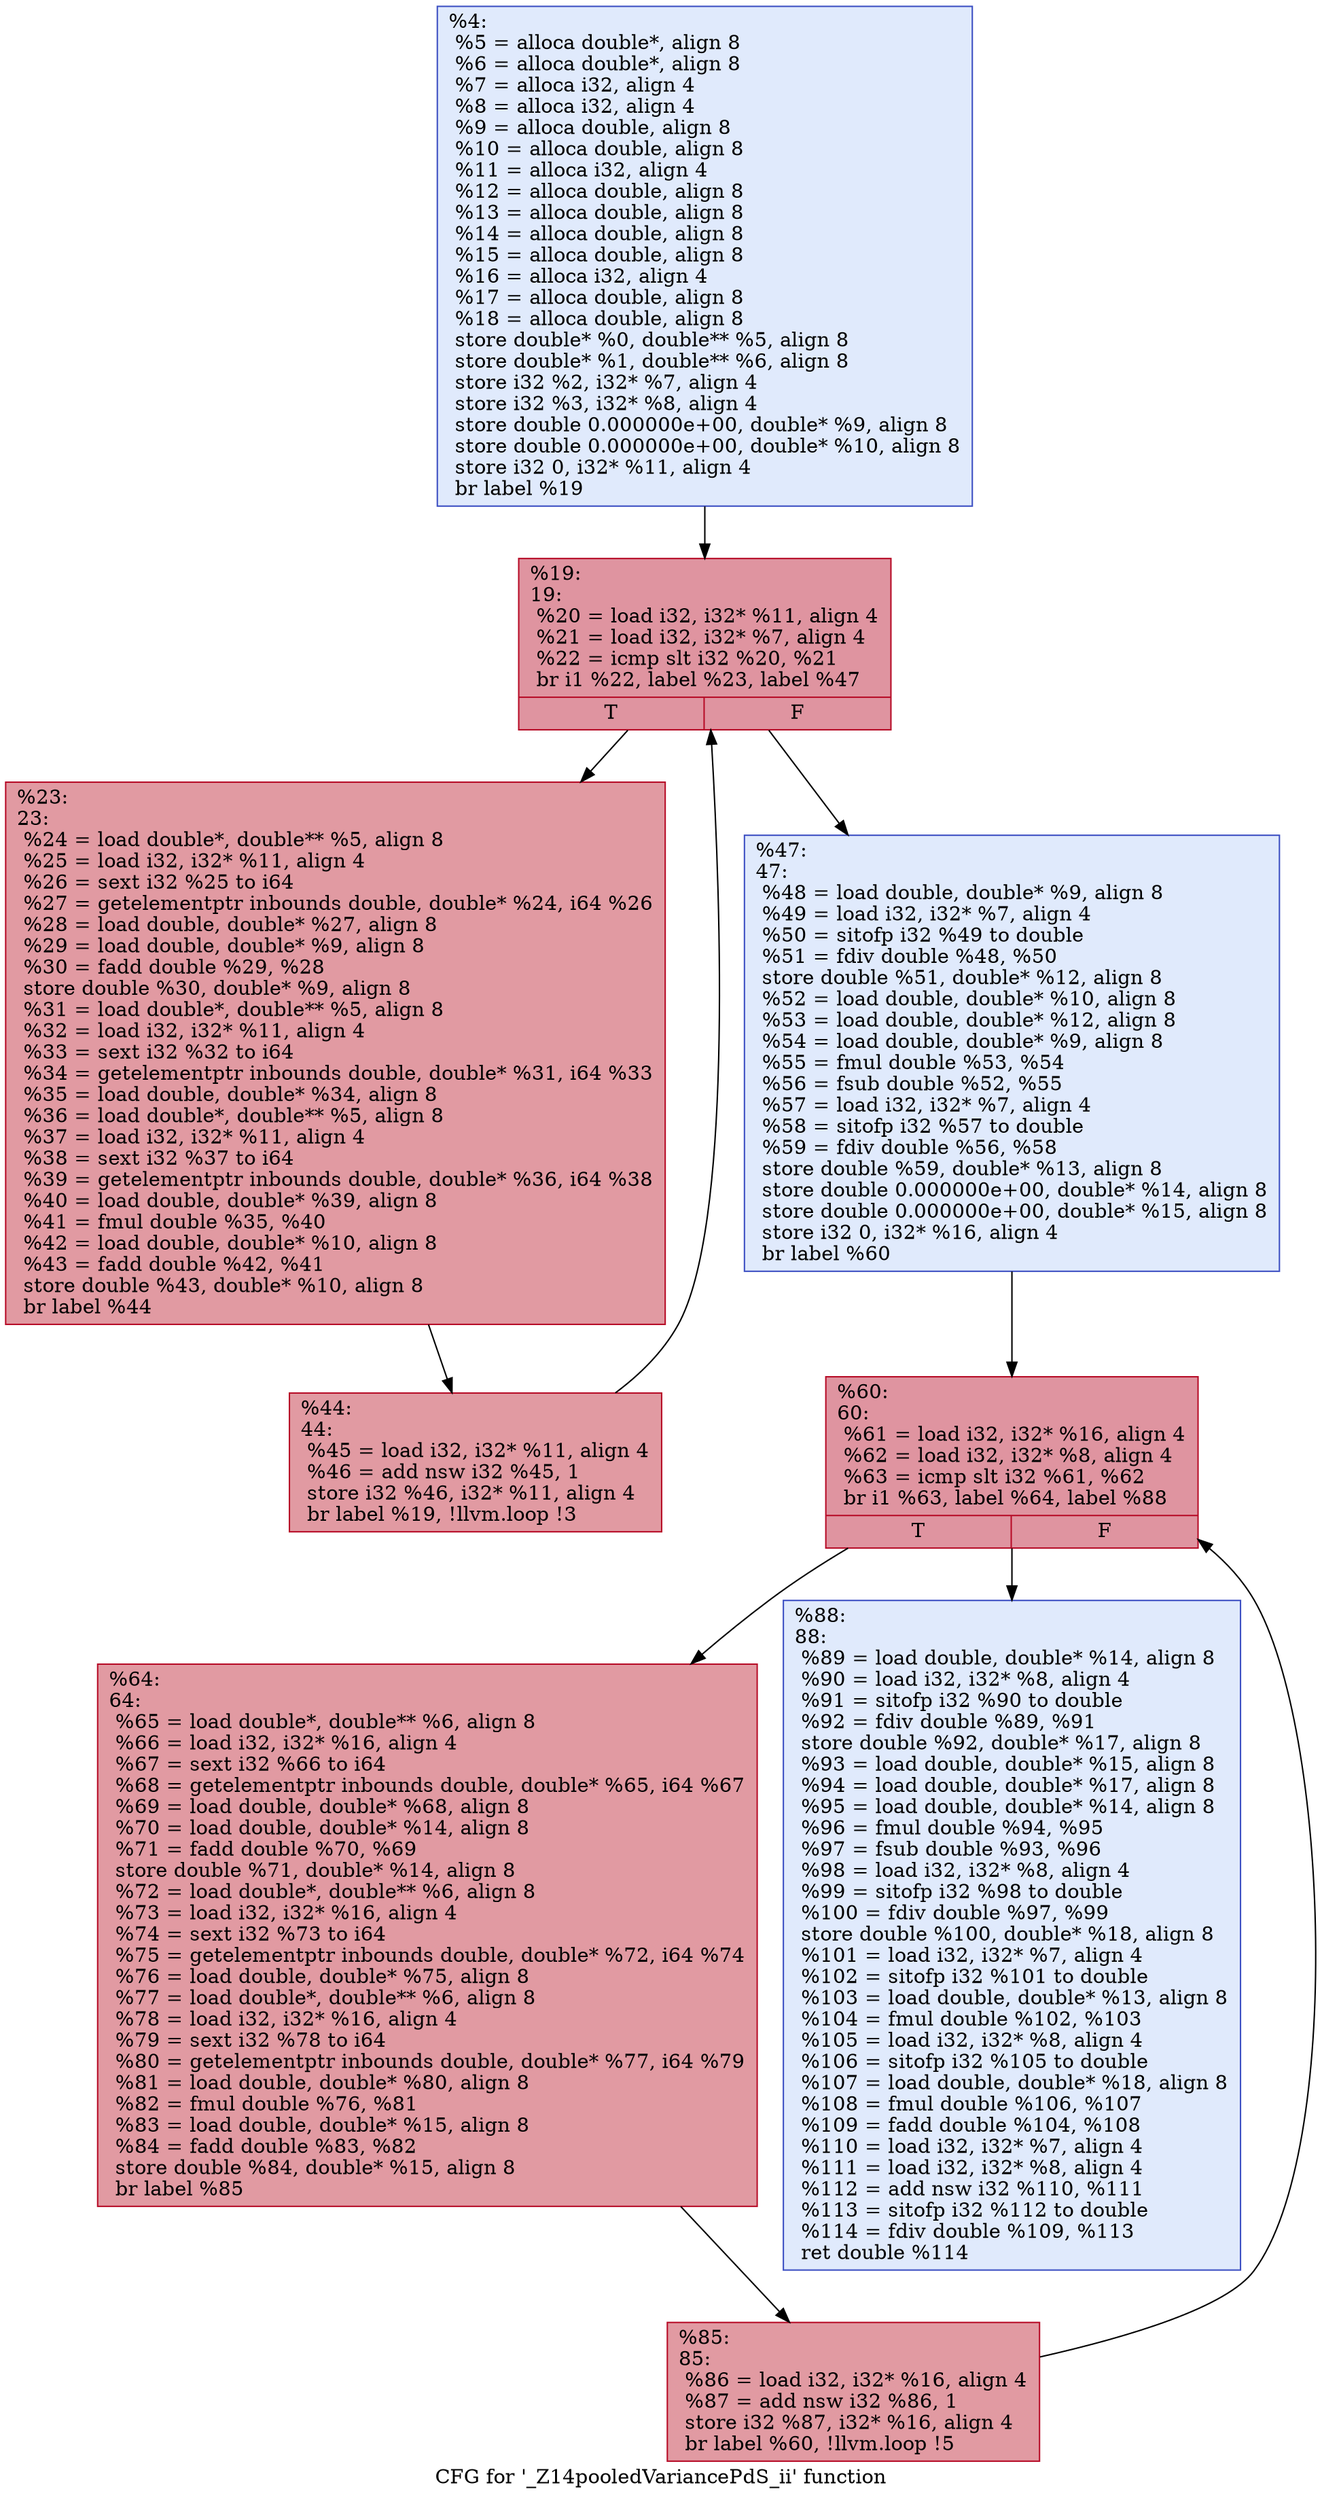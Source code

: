 digraph "CFG for '_Z14pooledVariancePdS_ii' function" {
	label="CFG for '_Z14pooledVariancePdS_ii' function";

	1 [shape=record,color="#3d50c3ff", style=filled, fillcolor="#b9d0f970",label="{%4:\l  %5 = alloca double*, align 8\l  %6 = alloca double*, align 8\l  %7 = alloca i32, align 4\l  %8 = alloca i32, align 4\l  %9 = alloca double, align 8\l  %10 = alloca double, align 8\l  %11 = alloca i32, align 4\l  %12 = alloca double, align 8\l  %13 = alloca double, align 8\l  %14 = alloca double, align 8\l  %15 = alloca double, align 8\l  %16 = alloca i32, align 4\l  %17 = alloca double, align 8\l  %18 = alloca double, align 8\l  store double* %0, double** %5, align 8\l  store double* %1, double** %6, align 8\l  store i32 %2, i32* %7, align 4\l  store i32 %3, i32* %8, align 4\l  store double 0.000000e+00, double* %9, align 8\l  store double 0.000000e+00, double* %10, align 8\l  store i32 0, i32* %11, align 4\l  br label %19\l}"];
	1 -> 2;
	2 [shape=record,color="#b70d28ff", style=filled, fillcolor="#b70d2870",label="{%19:\l19:                                               \l  %20 = load i32, i32* %11, align 4\l  %21 = load i32, i32* %7, align 4\l  %22 = icmp slt i32 %20, %21\l  br i1 %22, label %23, label %47\l|{<s0>T|<s1>F}}"];
	2 -> 3;
	2 -> 4;
	3 [shape=record,color="#b70d28ff", style=filled, fillcolor="#bb1b2c70",label="{%23:\l23:                                               \l  %24 = load double*, double** %5, align 8\l  %25 = load i32, i32* %11, align 4\l  %26 = sext i32 %25 to i64\l  %27 = getelementptr inbounds double, double* %24, i64 %26\l  %28 = load double, double* %27, align 8\l  %29 = load double, double* %9, align 8\l  %30 = fadd double %29, %28\l  store double %30, double* %9, align 8\l  %31 = load double*, double** %5, align 8\l  %32 = load i32, i32* %11, align 4\l  %33 = sext i32 %32 to i64\l  %34 = getelementptr inbounds double, double* %31, i64 %33\l  %35 = load double, double* %34, align 8\l  %36 = load double*, double** %5, align 8\l  %37 = load i32, i32* %11, align 4\l  %38 = sext i32 %37 to i64\l  %39 = getelementptr inbounds double, double* %36, i64 %38\l  %40 = load double, double* %39, align 8\l  %41 = fmul double %35, %40\l  %42 = load double, double* %10, align 8\l  %43 = fadd double %42, %41\l  store double %43, double* %10, align 8\l  br label %44\l}"];
	3 -> 5;
	5 [shape=record,color="#b70d28ff", style=filled, fillcolor="#bb1b2c70",label="{%44:\l44:                                               \l  %45 = load i32, i32* %11, align 4\l  %46 = add nsw i32 %45, 1\l  store i32 %46, i32* %11, align 4\l  br label %19, !llvm.loop !3\l}"];
	5 -> 2;
	4 [shape=record,color="#3d50c3ff", style=filled, fillcolor="#b9d0f970",label="{%47:\l47:                                               \l  %48 = load double, double* %9, align 8\l  %49 = load i32, i32* %7, align 4\l  %50 = sitofp i32 %49 to double\l  %51 = fdiv double %48, %50\l  store double %51, double* %12, align 8\l  %52 = load double, double* %10, align 8\l  %53 = load double, double* %12, align 8\l  %54 = load double, double* %9, align 8\l  %55 = fmul double %53, %54\l  %56 = fsub double %52, %55\l  %57 = load i32, i32* %7, align 4\l  %58 = sitofp i32 %57 to double\l  %59 = fdiv double %56, %58\l  store double %59, double* %13, align 8\l  store double 0.000000e+00, double* %14, align 8\l  store double 0.000000e+00, double* %15, align 8\l  store i32 0, i32* %16, align 4\l  br label %60\l}"];
	4 -> 6;
	6 [shape=record,color="#b70d28ff", style=filled, fillcolor="#b70d2870",label="{%60:\l60:                                               \l  %61 = load i32, i32* %16, align 4\l  %62 = load i32, i32* %8, align 4\l  %63 = icmp slt i32 %61, %62\l  br i1 %63, label %64, label %88\l|{<s0>T|<s1>F}}"];
	6 -> 7;
	6 -> 8;
	7 [shape=record,color="#b70d28ff", style=filled, fillcolor="#bb1b2c70",label="{%64:\l64:                                               \l  %65 = load double*, double** %6, align 8\l  %66 = load i32, i32* %16, align 4\l  %67 = sext i32 %66 to i64\l  %68 = getelementptr inbounds double, double* %65, i64 %67\l  %69 = load double, double* %68, align 8\l  %70 = load double, double* %14, align 8\l  %71 = fadd double %70, %69\l  store double %71, double* %14, align 8\l  %72 = load double*, double** %6, align 8\l  %73 = load i32, i32* %16, align 4\l  %74 = sext i32 %73 to i64\l  %75 = getelementptr inbounds double, double* %72, i64 %74\l  %76 = load double, double* %75, align 8\l  %77 = load double*, double** %6, align 8\l  %78 = load i32, i32* %16, align 4\l  %79 = sext i32 %78 to i64\l  %80 = getelementptr inbounds double, double* %77, i64 %79\l  %81 = load double, double* %80, align 8\l  %82 = fmul double %76, %81\l  %83 = load double, double* %15, align 8\l  %84 = fadd double %83, %82\l  store double %84, double* %15, align 8\l  br label %85\l}"];
	7 -> 9;
	9 [shape=record,color="#b70d28ff", style=filled, fillcolor="#bb1b2c70",label="{%85:\l85:                                               \l  %86 = load i32, i32* %16, align 4\l  %87 = add nsw i32 %86, 1\l  store i32 %87, i32* %16, align 4\l  br label %60, !llvm.loop !5\l}"];
	9 -> 6;
	8 [shape=record,color="#3d50c3ff", style=filled, fillcolor="#b9d0f970",label="{%88:\l88:                                               \l  %89 = load double, double* %14, align 8\l  %90 = load i32, i32* %8, align 4\l  %91 = sitofp i32 %90 to double\l  %92 = fdiv double %89, %91\l  store double %92, double* %17, align 8\l  %93 = load double, double* %15, align 8\l  %94 = load double, double* %17, align 8\l  %95 = load double, double* %14, align 8\l  %96 = fmul double %94, %95\l  %97 = fsub double %93, %96\l  %98 = load i32, i32* %8, align 4\l  %99 = sitofp i32 %98 to double\l  %100 = fdiv double %97, %99\l  store double %100, double* %18, align 8\l  %101 = load i32, i32* %7, align 4\l  %102 = sitofp i32 %101 to double\l  %103 = load double, double* %13, align 8\l  %104 = fmul double %102, %103\l  %105 = load i32, i32* %8, align 4\l  %106 = sitofp i32 %105 to double\l  %107 = load double, double* %18, align 8\l  %108 = fmul double %106, %107\l  %109 = fadd double %104, %108\l  %110 = load i32, i32* %7, align 4\l  %111 = load i32, i32* %8, align 4\l  %112 = add nsw i32 %110, %111\l  %113 = sitofp i32 %112 to double\l  %114 = fdiv double %109, %113\l  ret double %114\l}"];
}
